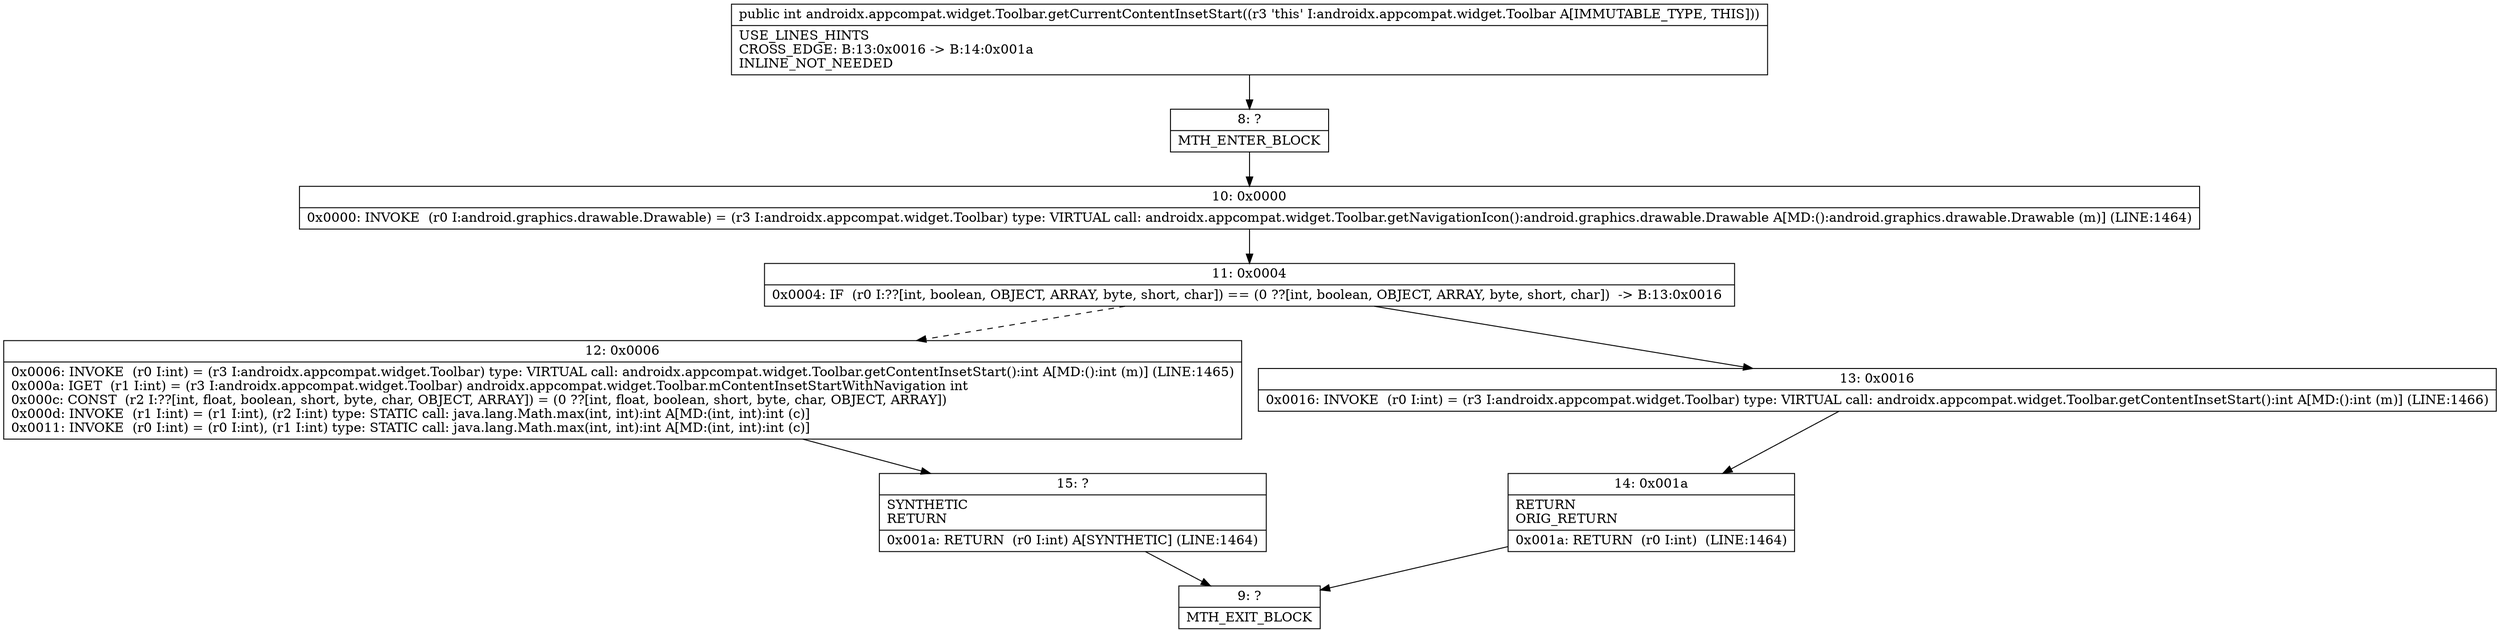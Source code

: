 digraph "CFG forandroidx.appcompat.widget.Toolbar.getCurrentContentInsetStart()I" {
Node_8 [shape=record,label="{8\:\ ?|MTH_ENTER_BLOCK\l}"];
Node_10 [shape=record,label="{10\:\ 0x0000|0x0000: INVOKE  (r0 I:android.graphics.drawable.Drawable) = (r3 I:androidx.appcompat.widget.Toolbar) type: VIRTUAL call: androidx.appcompat.widget.Toolbar.getNavigationIcon():android.graphics.drawable.Drawable A[MD:():android.graphics.drawable.Drawable (m)] (LINE:1464)\l}"];
Node_11 [shape=record,label="{11\:\ 0x0004|0x0004: IF  (r0 I:??[int, boolean, OBJECT, ARRAY, byte, short, char]) == (0 ??[int, boolean, OBJECT, ARRAY, byte, short, char])  \-\> B:13:0x0016 \l}"];
Node_12 [shape=record,label="{12\:\ 0x0006|0x0006: INVOKE  (r0 I:int) = (r3 I:androidx.appcompat.widget.Toolbar) type: VIRTUAL call: androidx.appcompat.widget.Toolbar.getContentInsetStart():int A[MD:():int (m)] (LINE:1465)\l0x000a: IGET  (r1 I:int) = (r3 I:androidx.appcompat.widget.Toolbar) androidx.appcompat.widget.Toolbar.mContentInsetStartWithNavigation int \l0x000c: CONST  (r2 I:??[int, float, boolean, short, byte, char, OBJECT, ARRAY]) = (0 ??[int, float, boolean, short, byte, char, OBJECT, ARRAY]) \l0x000d: INVOKE  (r1 I:int) = (r1 I:int), (r2 I:int) type: STATIC call: java.lang.Math.max(int, int):int A[MD:(int, int):int (c)]\l0x0011: INVOKE  (r0 I:int) = (r0 I:int), (r1 I:int) type: STATIC call: java.lang.Math.max(int, int):int A[MD:(int, int):int (c)]\l}"];
Node_15 [shape=record,label="{15\:\ ?|SYNTHETIC\lRETURN\l|0x001a: RETURN  (r0 I:int) A[SYNTHETIC] (LINE:1464)\l}"];
Node_9 [shape=record,label="{9\:\ ?|MTH_EXIT_BLOCK\l}"];
Node_13 [shape=record,label="{13\:\ 0x0016|0x0016: INVOKE  (r0 I:int) = (r3 I:androidx.appcompat.widget.Toolbar) type: VIRTUAL call: androidx.appcompat.widget.Toolbar.getContentInsetStart():int A[MD:():int (m)] (LINE:1466)\l}"];
Node_14 [shape=record,label="{14\:\ 0x001a|RETURN\lORIG_RETURN\l|0x001a: RETURN  (r0 I:int)  (LINE:1464)\l}"];
MethodNode[shape=record,label="{public int androidx.appcompat.widget.Toolbar.getCurrentContentInsetStart((r3 'this' I:androidx.appcompat.widget.Toolbar A[IMMUTABLE_TYPE, THIS]))  | USE_LINES_HINTS\lCROSS_EDGE: B:13:0x0016 \-\> B:14:0x001a\lINLINE_NOT_NEEDED\l}"];
MethodNode -> Node_8;Node_8 -> Node_10;
Node_10 -> Node_11;
Node_11 -> Node_12[style=dashed];
Node_11 -> Node_13;
Node_12 -> Node_15;
Node_15 -> Node_9;
Node_13 -> Node_14;
Node_14 -> Node_9;
}

